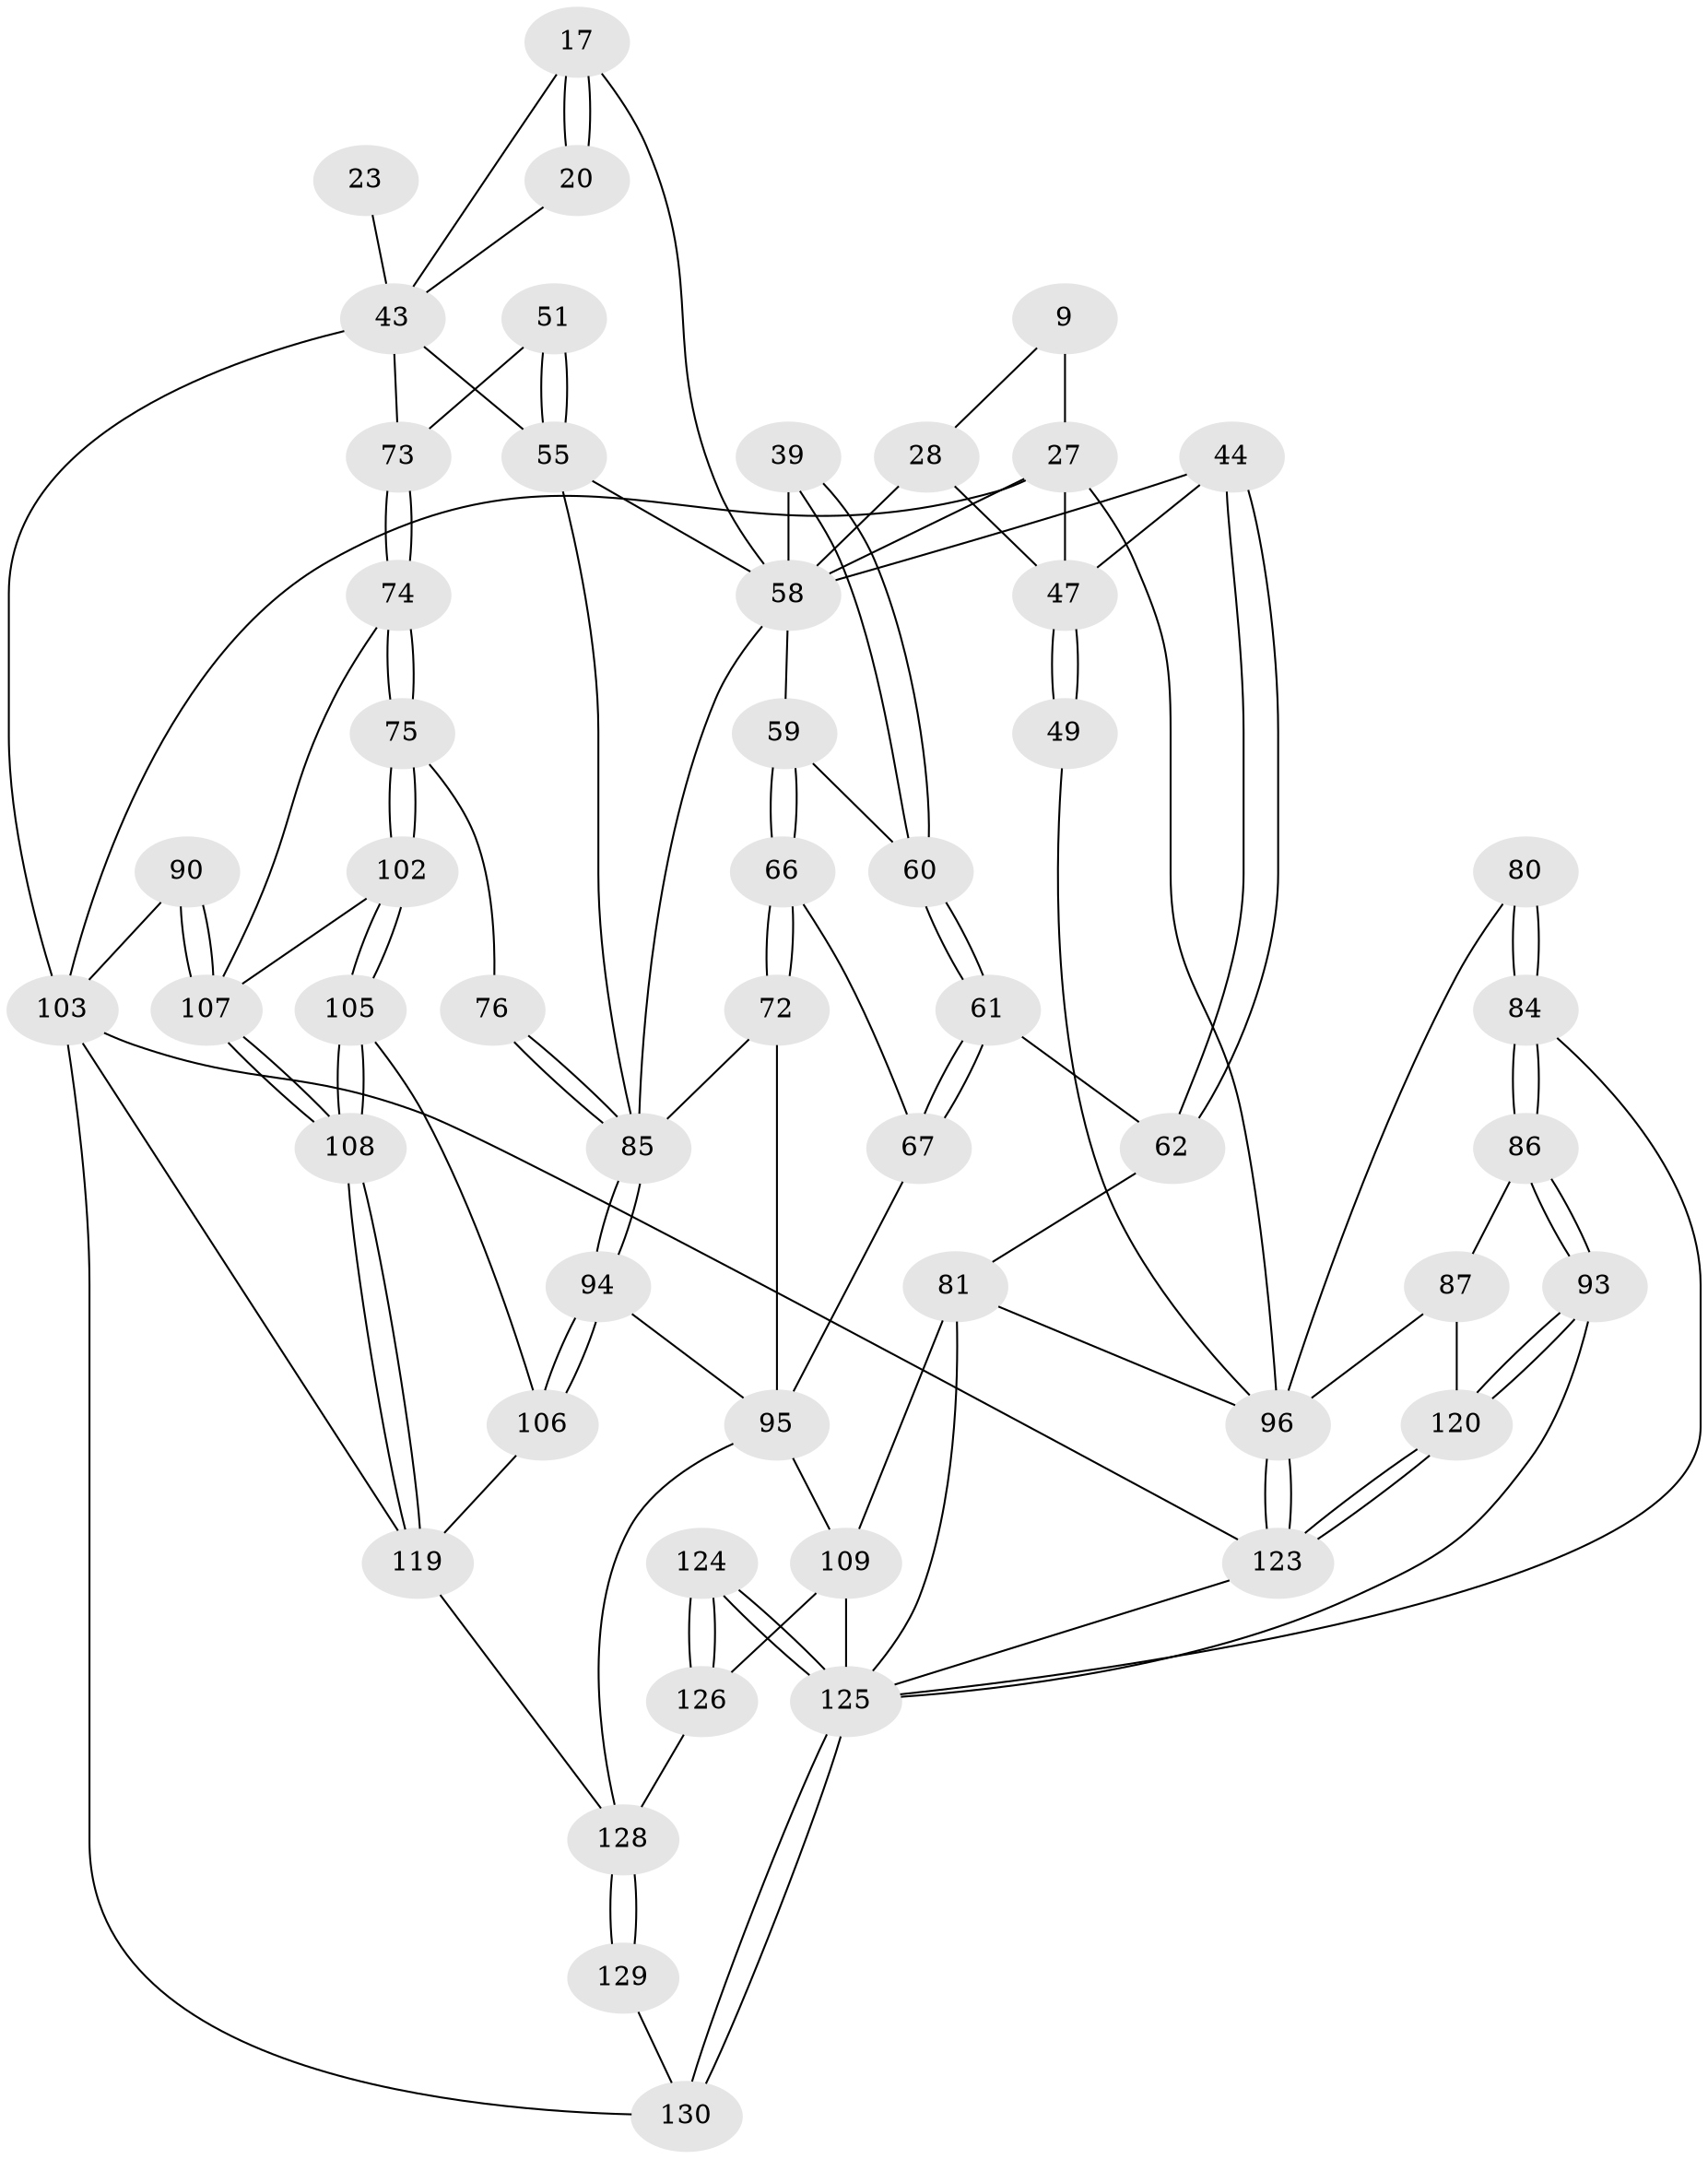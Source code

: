 // original degree distribution, {3: 0.023076923076923078, 4: 0.17692307692307693, 5: 0.6230769230769231, 6: 0.17692307692307693}
// Generated by graph-tools (version 1.1) at 2025/04/03/04/25 22:04:27]
// undirected, 52 vertices, 118 edges
graph export_dot {
graph [start="1"]
  node [color=gray90,style=filled];
  9 [pos="+0.14424659303146284+0.06676653193835165",super="+8+7+1+2"];
  17 [pos="+0.8468682450078681+0.003731757384902801",super="+13"];
  20 [pos="+0.7963938257469148+0.13063294823363733"];
  23 [pos="+0.8377129460487407+0.14538080939281292"];
  27 [pos="+0.1363073692027576+0.07278453678561296",super="+26+10"];
  28 [pos="+0.27436768058090594+0.1639283580609196",super="+19"];
  39 [pos="+0.46389702673566335+0.2766183378501695"];
  43 [pos="+0.9144512625197424+0.360409903278105",super="+36+31+42+35"];
  44 [pos="+0.38119756062581023+0.32620889366749745"];
  47 [pos="+0.18379792294761632+0.2272733741370601",super="+46+45"];
  49 [pos="+0.14565401434959083+0.33671582951222934",super="+48"];
  51 [pos="+0.8254893828876232+0.3975761005888031"];
  55 [pos="+0.7421635839365527+0.4280347858824954",super="+33+32"];
  58 [pos="+0.6013508251257578+0.4054372677280208",super="+37+34+40"];
  59 [pos="+0.5694054921895879+0.41689581132980813"];
  60 [pos="+0.5042985019914873+0.4077644686107302"];
  61 [pos="+0.4716085100480025+0.4374730766384361"];
  62 [pos="+0.4069977605336618+0.41505834864438573"];
  66 [pos="+0.5332498526299264+0.4764226813150934"];
  67 [pos="+0.47890970683893636+0.4648372175816274"];
  72 [pos="+0.553783777642597+0.5465808897646646"];
  73 [pos="+0.871250906416236+0.5351933705097611",super="+50"];
  74 [pos="+0.8685087082699612+0.5446079006673724"];
  75 [pos="+0.7904627485604586+0.5810661115799046"];
  76 [pos="+0.7725968465637759+0.5666692008136512"];
  80 [pos="+0.02400281715528334+0.4630227292464053",super="+79"];
  81 [pos="+0.21802656392392442+0.6095819336552306",super="+64"];
  84 [pos="+0.05468248199473147+0.5631991618374265",super="+83"];
  85 [pos="+0.6323423869890289+0.6291575787877206",super="+71+57+56"];
  86 [pos="+0.051197416789431544+0.5778725289359017"];
  87 [pos="+0+0.6409079445446083"];
  90 [pos="+1+0.5358263149918973"];
  93 [pos="+0.1379363846083964+0.6820320094409255"];
  94 [pos="+0.5976790844978314+0.6564665275146737"];
  95 [pos="+0.5419071174394456+0.639947816413861",super="+78+68"];
  96 [pos="+0+0.805690875697519",super="+88+70"];
  102 [pos="+0.8014783496081077+0.6162515256342289"];
  103 [pos="+1+1",super="+98+89"];
  105 [pos="+0.7542237875583226+0.7252705525982012"];
  106 [pos="+0.663543498368949+0.7508914129390589"];
  107 [pos="+0.9125455542640597+0.7248835882679385",super="+101+91"];
  108 [pos="+0.9400841287028988+0.8843297946742035"];
  109 [pos="+0.3143921837559655+0.782088143225121",super="+100+104"];
  119 [pos="+0.9703060663609335+0.9416612842483983",super="+115+118"];
  120 [pos="+0.11877157972782543+0.7013714505032845"];
  123 [pos="+0.0850832545271669+0.8150625164160976",super="+122"];
  124 [pos="+0.2971356592113565+1"];
  125 [pos="+0.2555729905257947+1",super="+121+110+92+82"];
  126 [pos="+0.29761337554239053+1",super="+112+113+114"];
  128 [pos="+0.7248933312839798+1",super="+116+117+127+111"];
  129 [pos="+0.48481390656059314+1"];
  130 [pos="+0.26130083790203995+1"];
  9 -- 27 [weight=3];
  9 -- 28 [weight=2];
  17 -- 20 [weight=2];
  17 -- 20;
  17 -- 58;
  17 -- 43;
  20 -- 43;
  23 -- 43 [weight=3];
  27 -- 96;
  27 -- 47 [weight=2];
  27 -- 103 [weight=3];
  27 -- 58 [weight=2];
  28 -- 47;
  28 -- 58 [weight=2];
  39 -- 60;
  39 -- 60;
  39 -- 58 [weight=2];
  43 -- 55;
  43 -- 73 [weight=2];
  43 -- 103 [weight=2];
  44 -- 62;
  44 -- 62;
  44 -- 47;
  44 -- 58;
  47 -- 49 [weight=2];
  47 -- 49;
  49 -- 96 [weight=2];
  51 -- 55 [weight=2];
  51 -- 55;
  51 -- 73;
  55 -- 85;
  55 -- 58;
  58 -- 59;
  58 -- 85;
  59 -- 60;
  59 -- 66;
  59 -- 66;
  60 -- 61;
  60 -- 61;
  61 -- 62;
  61 -- 67;
  61 -- 67;
  62 -- 81;
  66 -- 67;
  66 -- 72;
  66 -- 72;
  67 -- 95;
  72 -- 85;
  72 -- 95;
  73 -- 74;
  73 -- 74;
  74 -- 75;
  74 -- 75;
  74 -- 107;
  75 -- 76;
  75 -- 102;
  75 -- 102;
  76 -- 85 [weight=2];
  76 -- 85;
  80 -- 84 [weight=2];
  80 -- 84;
  80 -- 96 [weight=2];
  81 -- 109 [weight=2];
  81 -- 96;
  81 -- 125;
  84 -- 86;
  84 -- 86;
  84 -- 125;
  85 -- 94;
  85 -- 94;
  86 -- 87;
  86 -- 93;
  86 -- 93;
  87 -- 120;
  87 -- 96;
  90 -- 107 [weight=2];
  90 -- 107;
  90 -- 103;
  93 -- 120;
  93 -- 120;
  93 -- 125;
  94 -- 95;
  94 -- 106;
  94 -- 106;
  95 -- 109 [weight=2];
  95 -- 128;
  96 -- 123 [weight=2];
  96 -- 123;
  102 -- 105;
  102 -- 105;
  102 -- 107;
  103 -- 130;
  103 -- 123;
  103 -- 119;
  105 -- 106;
  105 -- 108;
  105 -- 108;
  106 -- 119;
  107 -- 108;
  107 -- 108;
  108 -- 119;
  108 -- 119;
  109 -- 126 [weight=2];
  109 -- 125;
  119 -- 128 [weight=2];
  120 -- 123;
  120 -- 123;
  123 -- 125;
  124 -- 125;
  124 -- 125;
  124 -- 126 [weight=2];
  124 -- 126;
  125 -- 130;
  125 -- 130;
  126 -- 128 [weight=2];
  128 -- 129 [weight=2];
  128 -- 129;
  129 -- 130;
}
